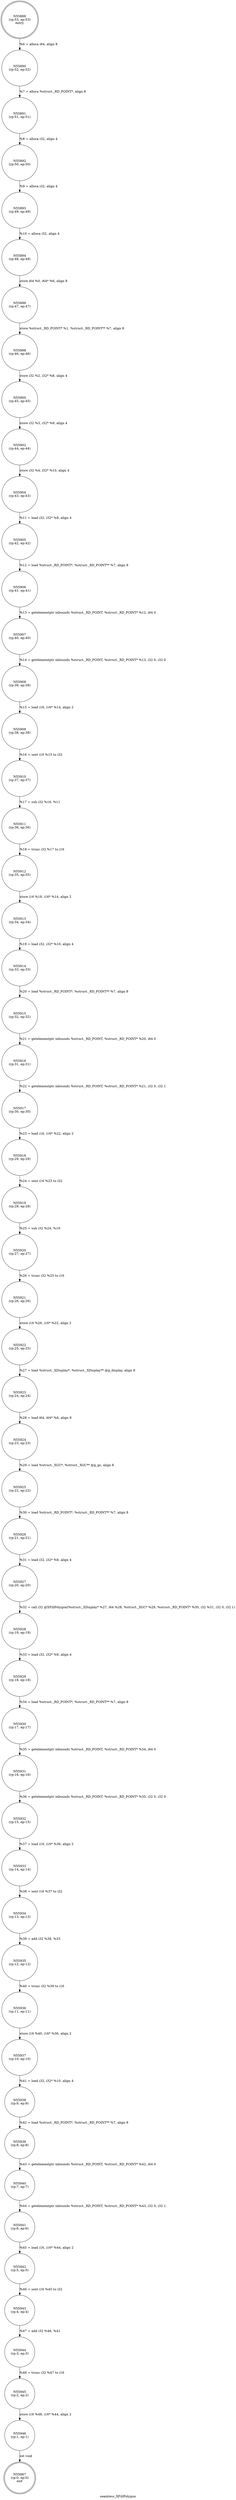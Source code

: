 digraph seamless_XFillPolygon {
label="seamless_XFillPolygon"
55887 [label="N55887\n(rp:0, ep:0)\nexit", shape="doublecircle"]
55888 [label="N55888\n(rp:53, ep:53)\nentry", shape="doublecircle"]
55888 -> 55890 [label="%6 = alloca i64, align 8"]
55890 [label="N55890\n(rp:52, ep:52)", shape="circle"]
55890 -> 55891 [label="%7 = alloca %struct._RD_POINT*, align 8"]
55891 [label="N55891\n(rp:51, ep:51)", shape="circle"]
55891 -> 55892 [label="%8 = alloca i32, align 4"]
55892 [label="N55892\n(rp:50, ep:50)", shape="circle"]
55892 -> 55893 [label="%9 = alloca i32, align 4"]
55893 [label="N55893\n(rp:49, ep:49)", shape="circle"]
55893 -> 55894 [label="%10 = alloca i32, align 4"]
55894 [label="N55894\n(rp:48, ep:48)", shape="circle"]
55894 -> 55896 [label="store i64 %0, i64* %6, align 8"]
55896 [label="N55896\n(rp:47, ep:47)", shape="circle"]
55896 -> 55898 [label="store %struct._RD_POINT* %1, %struct._RD_POINT** %7, align 8"]
55898 [label="N55898\n(rp:46, ep:46)", shape="circle"]
55898 -> 55900 [label="store i32 %2, i32* %8, align 4"]
55900 [label="N55900\n(rp:45, ep:45)", shape="circle"]
55900 -> 55902 [label="store i32 %3, i32* %9, align 4"]
55902 [label="N55902\n(rp:44, ep:44)", shape="circle"]
55902 -> 55904 [label="store i32 %4, i32* %10, align 4"]
55904 [label="N55904\n(rp:43, ep:43)", shape="circle"]
55904 -> 55905 [label="%11 = load i32, i32* %9, align 4"]
55905 [label="N55905\n(rp:42, ep:42)", shape="circle"]
55905 -> 55906 [label="%12 = load %struct._RD_POINT*, %struct._RD_POINT** %7, align 8"]
55906 [label="N55906\n(rp:41, ep:41)", shape="circle"]
55906 -> 55907 [label="%13 = getelementptr inbounds %struct._RD_POINT, %struct._RD_POINT* %12, i64 0"]
55907 [label="N55907\n(rp:40, ep:40)", shape="circle"]
55907 -> 55908 [label="%14 = getelementptr inbounds %struct._RD_POINT, %struct._RD_POINT* %13, i32 0, i32 0"]
55908 [label="N55908\n(rp:39, ep:39)", shape="circle"]
55908 -> 55909 [label="%15 = load i16, i16* %14, align 2"]
55909 [label="N55909\n(rp:38, ep:38)", shape="circle"]
55909 -> 55910 [label="%16 = sext i16 %15 to i32"]
55910 [label="N55910\n(rp:37, ep:37)", shape="circle"]
55910 -> 55911 [label="%17 = sub i32 %16, %11"]
55911 [label="N55911\n(rp:36, ep:36)", shape="circle"]
55911 -> 55912 [label="%18 = trunc i32 %17 to i16"]
55912 [label="N55912\n(rp:35, ep:35)", shape="circle"]
55912 -> 55913 [label="store i16 %18, i16* %14, align 2"]
55913 [label="N55913\n(rp:34, ep:34)", shape="circle"]
55913 -> 55914 [label="%19 = load i32, i32* %10, align 4"]
55914 [label="N55914\n(rp:33, ep:33)", shape="circle"]
55914 -> 55915 [label="%20 = load %struct._RD_POINT*, %struct._RD_POINT** %7, align 8"]
55915 [label="N55915\n(rp:32, ep:32)", shape="circle"]
55915 -> 55916 [label="%21 = getelementptr inbounds %struct._RD_POINT, %struct._RD_POINT* %20, i64 0"]
55916 [label="N55916\n(rp:31, ep:31)", shape="circle"]
55916 -> 55917 [label="%22 = getelementptr inbounds %struct._RD_POINT, %struct._RD_POINT* %21, i32 0, i32 1"]
55917 [label="N55917\n(rp:30, ep:30)", shape="circle"]
55917 -> 55918 [label="%23 = load i16, i16* %22, align 2"]
55918 [label="N55918\n(rp:29, ep:29)", shape="circle"]
55918 -> 55919 [label="%24 = sext i16 %23 to i32"]
55919 [label="N55919\n(rp:28, ep:28)", shape="circle"]
55919 -> 55920 [label="%25 = sub i32 %24, %19"]
55920 [label="N55920\n(rp:27, ep:27)", shape="circle"]
55920 -> 55921 [label="%26 = trunc i32 %25 to i16"]
55921 [label="N55921\n(rp:26, ep:26)", shape="circle"]
55921 -> 55922 [label="store i16 %26, i16* %22, align 2"]
55922 [label="N55922\n(rp:25, ep:25)", shape="circle"]
55922 -> 55923 [label="%27 = load %struct._XDisplay*, %struct._XDisplay** @g_display, align 8"]
55923 [label="N55923\n(rp:24, ep:24)", shape="circle"]
55923 -> 55924 [label="%28 = load i64, i64* %6, align 8"]
55924 [label="N55924\n(rp:23, ep:23)", shape="circle"]
55924 -> 55925 [label="%29 = load %struct._XGC*, %struct._XGC** @g_gc, align 8"]
55925 [label="N55925\n(rp:22, ep:22)", shape="circle"]
55925 -> 55926 [label="%30 = load %struct._RD_POINT*, %struct._RD_POINT** %7, align 8"]
55926 [label="N55926\n(rp:21, ep:21)", shape="circle"]
55926 -> 55927 [label="%31 = load i32, i32* %8, align 4"]
55927 [label="N55927\n(rp:20, ep:20)", shape="circle"]
55927 -> 55928 [label="%32 = call i32 @XFillPolygon(%struct._XDisplay* %27, i64 %28, %struct._XGC* %29, %struct._RD_POINT* %30, i32 %31, i32 0, i32 1)"]
55928 [label="N55928\n(rp:19, ep:19)", shape="circle"]
55928 -> 55929 [label="%33 = load i32, i32* %9, align 4"]
55929 [label="N55929\n(rp:18, ep:18)", shape="circle"]
55929 -> 55930 [label="%34 = load %struct._RD_POINT*, %struct._RD_POINT** %7, align 8"]
55930 [label="N55930\n(rp:17, ep:17)", shape="circle"]
55930 -> 55931 [label="%35 = getelementptr inbounds %struct._RD_POINT, %struct._RD_POINT* %34, i64 0"]
55931 [label="N55931\n(rp:16, ep:16)", shape="circle"]
55931 -> 55932 [label="%36 = getelementptr inbounds %struct._RD_POINT, %struct._RD_POINT* %35, i32 0, i32 0"]
55932 [label="N55932\n(rp:15, ep:15)", shape="circle"]
55932 -> 55933 [label="%37 = load i16, i16* %36, align 2"]
55933 [label="N55933\n(rp:14, ep:14)", shape="circle"]
55933 -> 55934 [label="%38 = sext i16 %37 to i32"]
55934 [label="N55934\n(rp:13, ep:13)", shape="circle"]
55934 -> 55935 [label="%39 = add i32 %38, %33"]
55935 [label="N55935\n(rp:12, ep:12)", shape="circle"]
55935 -> 55936 [label="%40 = trunc i32 %39 to i16"]
55936 [label="N55936\n(rp:11, ep:11)", shape="circle"]
55936 -> 55937 [label="store i16 %40, i16* %36, align 2"]
55937 [label="N55937\n(rp:10, ep:10)", shape="circle"]
55937 -> 55938 [label="%41 = load i32, i32* %10, align 4"]
55938 [label="N55938\n(rp:9, ep:9)", shape="circle"]
55938 -> 55939 [label="%42 = load %struct._RD_POINT*, %struct._RD_POINT** %7, align 8"]
55939 [label="N55939\n(rp:8, ep:8)", shape="circle"]
55939 -> 55940 [label="%43 = getelementptr inbounds %struct._RD_POINT, %struct._RD_POINT* %42, i64 0"]
55940 [label="N55940\n(rp:7, ep:7)", shape="circle"]
55940 -> 55941 [label="%44 = getelementptr inbounds %struct._RD_POINT, %struct._RD_POINT* %43, i32 0, i32 1"]
55941 [label="N55941\n(rp:6, ep:6)", shape="circle"]
55941 -> 55942 [label="%45 = load i16, i16* %44, align 2"]
55942 [label="N55942\n(rp:5, ep:5)", shape="circle"]
55942 -> 55943 [label="%46 = sext i16 %45 to i32"]
55943 [label="N55943\n(rp:4, ep:4)", shape="circle"]
55943 -> 55944 [label="%47 = add i32 %46, %41"]
55944 [label="N55944\n(rp:3, ep:3)", shape="circle"]
55944 -> 55945 [label="%48 = trunc i32 %47 to i16"]
55945 [label="N55945\n(rp:2, ep:2)", shape="circle"]
55945 -> 55946 [label="store i16 %48, i16* %44, align 2"]
55946 [label="N55946\n(rp:1, ep:1)", shape="circle"]
55946 -> 55887 [label="ret void"]
}
